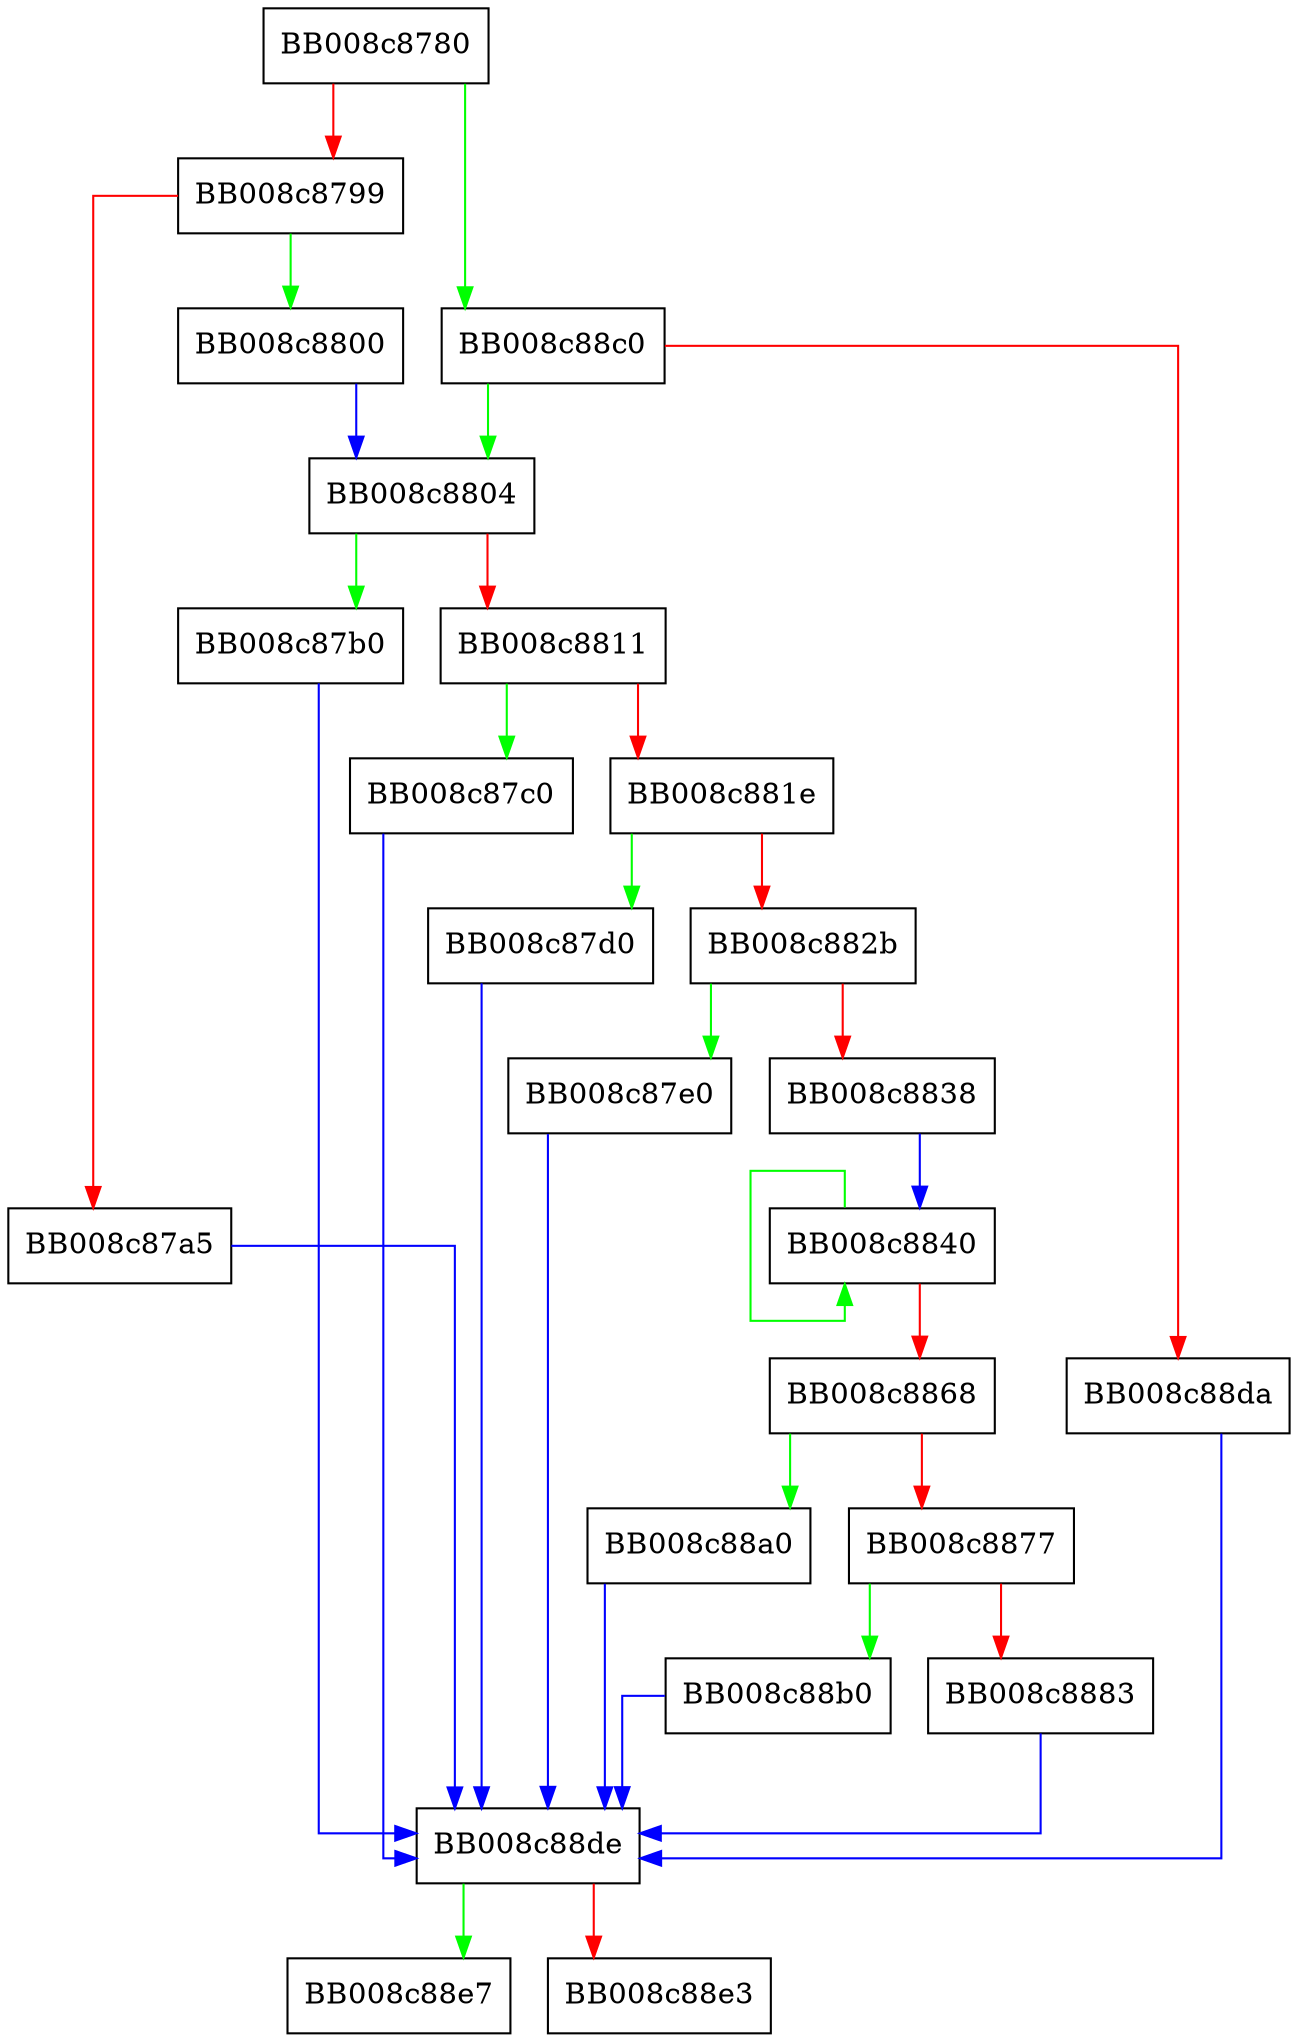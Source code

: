 digraph __strlen_avx2_rtm {
  node [shape="box"];
  graph [splines=ortho];
  BB008c8780 -> BB008c88c0 [color="green"];
  BB008c8780 -> BB008c8799 [color="red"];
  BB008c8799 -> BB008c8800 [color="green"];
  BB008c8799 -> BB008c87a5 [color="red"];
  BB008c87a5 -> BB008c88de [color="blue"];
  BB008c87b0 -> BB008c88de [color="blue"];
  BB008c87c0 -> BB008c88de [color="blue"];
  BB008c87d0 -> BB008c88de [color="blue"];
  BB008c87e0 -> BB008c88de [color="blue"];
  BB008c8800 -> BB008c8804 [color="blue"];
  BB008c8804 -> BB008c87b0 [color="green"];
  BB008c8804 -> BB008c8811 [color="red"];
  BB008c8811 -> BB008c87c0 [color="green"];
  BB008c8811 -> BB008c881e [color="red"];
  BB008c881e -> BB008c87d0 [color="green"];
  BB008c881e -> BB008c882b [color="red"];
  BB008c882b -> BB008c87e0 [color="green"];
  BB008c882b -> BB008c8838 [color="red"];
  BB008c8838 -> BB008c8840 [color="blue"];
  BB008c8840 -> BB008c8840 [color="green"];
  BB008c8840 -> BB008c8868 [color="red"];
  BB008c8868 -> BB008c88a0 [color="green"];
  BB008c8868 -> BB008c8877 [color="red"];
  BB008c8877 -> BB008c88b0 [color="green"];
  BB008c8877 -> BB008c8883 [color="red"];
  BB008c8883 -> BB008c88de [color="blue"];
  BB008c88a0 -> BB008c88de [color="blue"];
  BB008c88b0 -> BB008c88de [color="blue"];
  BB008c88c0 -> BB008c8804 [color="green"];
  BB008c88c0 -> BB008c88da [color="red"];
  BB008c88da -> BB008c88de [color="blue"];
  BB008c88de -> BB008c88e7 [color="green"];
  BB008c88de -> BB008c88e3 [color="red"];
}